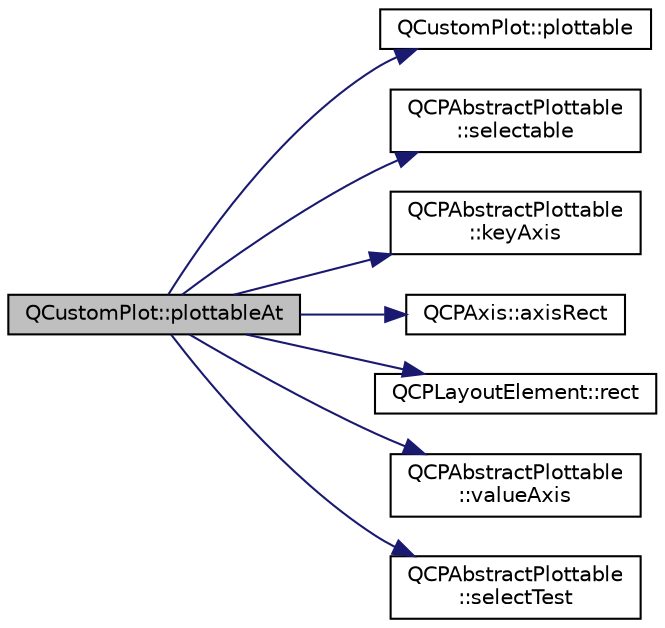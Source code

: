 digraph "QCustomPlot::plottableAt"
{
  edge [fontname="Helvetica",fontsize="10",labelfontname="Helvetica",labelfontsize="10"];
  node [fontname="Helvetica",fontsize="10",shape=record];
  rankdir="LR";
  Node1 [label="QCustomPlot::plottableAt",height=0.2,width=0.4,color="black", fillcolor="grey75", style="filled", fontcolor="black"];
  Node1 -> Node2 [color="midnightblue",fontsize="10",style="solid",fontname="Helvetica"];
  Node2 [label="QCustomPlot::plottable",height=0.2,width=0.4,color="black", fillcolor="white", style="filled",URL="$class_q_custom_plot.html#adea38bdc660da9412ba69fb939031567"];
  Node1 -> Node3 [color="midnightblue",fontsize="10",style="solid",fontname="Helvetica"];
  Node3 [label="QCPAbstractPlottable\l::selectable",height=0.2,width=0.4,color="black", fillcolor="white", style="filled",URL="$class_q_c_p_abstract_plottable.html#af895574da1ec0d050711b6c9deda296a"];
  Node1 -> Node4 [color="midnightblue",fontsize="10",style="solid",fontname="Helvetica"];
  Node4 [label="QCPAbstractPlottable\l::keyAxis",height=0.2,width=0.4,color="black", fillcolor="white", style="filled",URL="$class_q_c_p_abstract_plottable.html#a72c7a09c22963f2c943f07112b311103"];
  Node1 -> Node5 [color="midnightblue",fontsize="10",style="solid",fontname="Helvetica"];
  Node5 [label="QCPAxis::axisRect",height=0.2,width=0.4,color="black", fillcolor="white", style="filled",URL="$class_q_c_p_axis.html#aada3102af43b029e3879bcbf2bddfabb"];
  Node1 -> Node6 [color="midnightblue",fontsize="10",style="solid",fontname="Helvetica"];
  Node6 [label="QCPLayoutElement::rect",height=0.2,width=0.4,color="black", fillcolor="white", style="filled",URL="$class_q_c_p_layout_element.html#affdfea003469aac3d0fac5f4e06171bc"];
  Node1 -> Node7 [color="midnightblue",fontsize="10",style="solid",fontname="Helvetica"];
  Node7 [label="QCPAbstractPlottable\l::valueAxis",height=0.2,width=0.4,color="black", fillcolor="white", style="filled",URL="$class_q_c_p_abstract_plottable.html#a3106f9d34d330a6097a8ec5905e5b519"];
  Node1 -> Node8 [color="midnightblue",fontsize="10",style="solid",fontname="Helvetica"];
  Node8 [label="QCPAbstractPlottable\l::selectTest",height=0.2,width=0.4,color="black", fillcolor="white", style="filled",URL="$class_q_c_p_abstract_plottable.html#a38efe9641d972992a3d44204bc80ec1d"];
}
